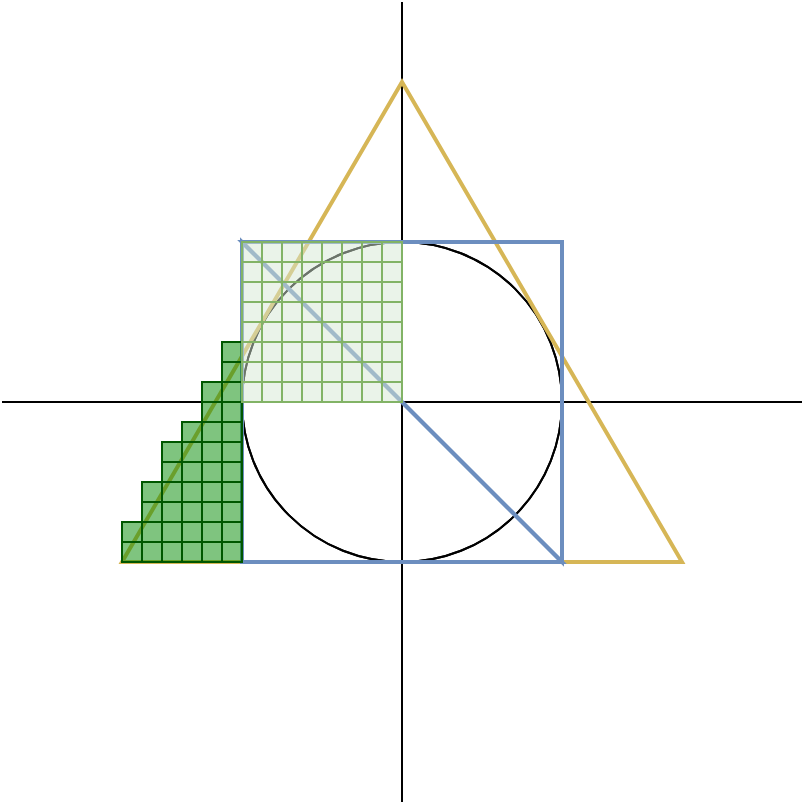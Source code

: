 <mxfile version="13.1.3">
    <diagram id="6hGFLwfOUW9BJ-s0fimq" name="Page-1">
        <mxGraphModel dx="558" dy="292" grid="1" gridSize="10" guides="1" tooltips="1" connect="1" arrows="1" fold="1" page="1" pageScale="1" pageWidth="827" pageHeight="1169" math="0" shadow="0">
            <root>
                <mxCell id="0"/>
                <mxCell id="1" parent="0"/>
                <mxCell id="2" value="" style="endArrow=none;html=1;" edge="1" parent="1">
                    <mxGeometry width="50" height="50" relative="1" as="geometry">
                        <mxPoint x="400" y="640" as="sourcePoint"/>
                        <mxPoint x="400" y="240" as="targetPoint"/>
                    </mxGeometry>
                </mxCell>
                <mxCell id="3" value="" style="endArrow=none;html=1;" edge="1" parent="1">
                    <mxGeometry width="50" height="50" relative="1" as="geometry">
                        <mxPoint x="200" y="440" as="sourcePoint"/>
                        <mxPoint x="600" y="440" as="targetPoint"/>
                    </mxGeometry>
                </mxCell>
                <mxCell id="4" value="" style="ellipse;whiteSpace=wrap;html=1;aspect=fixed;fillColor=none;" vertex="1" parent="1">
                    <mxGeometry x="320" y="360" width="160" height="160" as="geometry"/>
                </mxCell>
                <mxCell id="6" value="" style="verticalLabelPosition=bottom;verticalAlign=top;html=1;shape=mxgraph.basic.acute_triangle;dx=0.5;fillColor=none;strokeColor=#d6b656;" vertex="1" parent="1">
                    <mxGeometry x="260" y="280" width="280" height="240" as="geometry"/>
                </mxCell>
                <mxCell id="7" value="" style="verticalLabelPosition=bottom;verticalAlign=top;html=1;shape=mxgraph.basic.orthogonal_triangle;fillColor=none;strokeColor=#6c8ebf;" vertex="1" parent="1">
                    <mxGeometry x="320" y="360" width="160" height="160" as="geometry"/>
                </mxCell>
                <mxCell id="8" value="" style="verticalLabelPosition=bottom;verticalAlign=top;html=1;shape=mxgraph.basic.orthogonal_triangle;fillColor=none;rotation=-180;strokeColor=#6c8ebf;" vertex="1" parent="1">
                    <mxGeometry x="320" y="360" width="160" height="160" as="geometry"/>
                </mxCell>
                <mxCell id="10" value="Fragments" parent="0"/>
                <mxCell id="11" value="" style="endArrow=none;html=1;" edge="1" parent="10">
                    <mxGeometry width="50" height="50" relative="1" as="geometry">
                        <mxPoint x="400" y="640" as="sourcePoint"/>
                        <mxPoint x="400" y="240" as="targetPoint"/>
                    </mxGeometry>
                </mxCell>
                <mxCell id="12" value="" style="endArrow=none;html=1;" edge="1" parent="10">
                    <mxGeometry width="50" height="50" relative="1" as="geometry">
                        <mxPoint x="200" y="440" as="sourcePoint"/>
                        <mxPoint x="600" y="440" as="targetPoint"/>
                    </mxGeometry>
                </mxCell>
                <mxCell id="13" value="" style="ellipse;whiteSpace=wrap;html=1;aspect=fixed;fillColor=none;" vertex="1" parent="10">
                    <mxGeometry x="320" y="360" width="160" height="160" as="geometry"/>
                </mxCell>
                <mxCell id="14" value="" style="verticalLabelPosition=bottom;verticalAlign=top;html=1;shape=mxgraph.basic.acute_triangle;dx=0.5;fillColor=none;strokeColor=#d6b656;strokeWidth=2;perimeterSpacing=0;" vertex="1" parent="10">
                    <mxGeometry x="260" y="280" width="280" height="240" as="geometry"/>
                </mxCell>
                <mxCell id="15" value="" style="verticalLabelPosition=bottom;verticalAlign=top;html=1;shape=mxgraph.basic.orthogonal_triangle;fillColor=none;strokeColor=#6c8ebf;strokeWidth=2;" vertex="1" parent="10">
                    <mxGeometry x="320" y="360" width="160" height="160" as="geometry"/>
                </mxCell>
                <mxCell id="16" value="" style="verticalLabelPosition=bottom;verticalAlign=top;html=1;shape=mxgraph.basic.orthogonal_triangle;fillColor=none;rotation=-180;strokeColor=#6c8ebf;strokeWidth=2;" vertex="1" parent="10">
                    <mxGeometry x="320" y="360" width="160" height="160" as="geometry"/>
                </mxCell>
                <mxCell id="17" value="" style="rounded=0;whiteSpace=wrap;html=1;fillColor=#d5e8d4;strokeColor=#82b366;fillOpacity=50;" vertex="1" parent="10">
                    <mxGeometry x="320" y="360" width="10" height="10" as="geometry"/>
                </mxCell>
                <mxCell id="18" value="" style="rounded=0;whiteSpace=wrap;html=1;fillColor=#d5e8d4;strokeColor=#82b366;fillOpacity=50;" vertex="1" parent="10">
                    <mxGeometry x="330" y="360" width="10" height="10" as="geometry"/>
                </mxCell>
                <mxCell id="19" value="" style="rounded=0;whiteSpace=wrap;html=1;fillColor=#d5e8d4;strokeColor=#82b366;fillOpacity=50;" vertex="1" parent="10">
                    <mxGeometry x="320" y="370" width="10" height="10" as="geometry"/>
                </mxCell>
                <mxCell id="20" value="" style="rounded=0;whiteSpace=wrap;html=1;fillColor=#d5e8d4;strokeColor=#82b366;fillOpacity=50;" vertex="1" parent="10">
                    <mxGeometry x="330" y="370" width="10" height="10" as="geometry"/>
                </mxCell>
                <mxCell id="33" value="" style="rounded=0;whiteSpace=wrap;html=1;fillColor=#d5e8d4;strokeColor=#82b366;fillOpacity=50;" vertex="1" parent="10">
                    <mxGeometry x="340" y="360" width="10" height="10" as="geometry"/>
                </mxCell>
                <mxCell id="34" value="" style="rounded=0;whiteSpace=wrap;html=1;fillColor=#d5e8d4;strokeColor=#82b366;fillOpacity=50;" vertex="1" parent="10">
                    <mxGeometry x="350" y="360" width="10" height="10" as="geometry"/>
                </mxCell>
                <mxCell id="35" value="" style="rounded=0;whiteSpace=wrap;html=1;fillColor=#d5e8d4;strokeColor=#82b366;fillOpacity=50;" vertex="1" parent="10">
                    <mxGeometry x="340" y="370" width="10" height="10" as="geometry"/>
                </mxCell>
                <mxCell id="36" value="" style="rounded=0;whiteSpace=wrap;html=1;fillColor=#d5e8d4;strokeColor=#82b366;fillOpacity=50;" vertex="1" parent="10">
                    <mxGeometry x="350" y="370" width="10" height="10" as="geometry"/>
                </mxCell>
                <mxCell id="37" value="" style="rounded=0;whiteSpace=wrap;html=1;fillColor=#d5e8d4;strokeColor=#82b366;fillOpacity=50;" vertex="1" parent="10">
                    <mxGeometry x="320" y="380" width="10" height="10" as="geometry"/>
                </mxCell>
                <mxCell id="38" value="" style="rounded=0;whiteSpace=wrap;html=1;fillColor=#d5e8d4;strokeColor=#82b366;fillOpacity=50;" vertex="1" parent="10">
                    <mxGeometry x="330" y="380" width="10" height="10" as="geometry"/>
                </mxCell>
                <mxCell id="39" value="" style="rounded=0;whiteSpace=wrap;html=1;fillColor=#d5e8d4;strokeColor=#82b366;fillOpacity=50;" vertex="1" parent="10">
                    <mxGeometry x="320" y="390" width="10" height="10" as="geometry"/>
                </mxCell>
                <mxCell id="40" value="" style="rounded=0;whiteSpace=wrap;html=1;fillColor=#d5e8d4;strokeColor=#82b366;fillOpacity=50;" vertex="1" parent="10">
                    <mxGeometry x="330" y="390" width="10" height="10" as="geometry"/>
                </mxCell>
                <mxCell id="41" value="" style="rounded=0;whiteSpace=wrap;html=1;fillColor=#d5e8d4;strokeColor=#82b366;fillOpacity=50;" vertex="1" parent="10">
                    <mxGeometry x="340" y="380" width="10" height="10" as="geometry"/>
                </mxCell>
                <mxCell id="42" value="" style="rounded=0;whiteSpace=wrap;html=1;fillColor=#d5e8d4;strokeColor=#82b366;fillOpacity=50;" vertex="1" parent="10">
                    <mxGeometry x="350" y="380" width="10" height="10" as="geometry"/>
                </mxCell>
                <mxCell id="43" value="" style="rounded=0;whiteSpace=wrap;html=1;fillColor=#d5e8d4;strokeColor=#82b366;fillOpacity=50;" vertex="1" parent="10">
                    <mxGeometry x="340" y="390" width="10" height="10" as="geometry"/>
                </mxCell>
                <mxCell id="44" value="" style="rounded=0;whiteSpace=wrap;html=1;fillColor=#d5e8d4;strokeColor=#82b366;fillOpacity=50;" vertex="1" parent="10">
                    <mxGeometry x="350" y="390" width="10" height="10" as="geometry"/>
                </mxCell>
                <mxCell id="45" value="" style="rounded=0;whiteSpace=wrap;html=1;fillColor=#d5e8d4;strokeColor=#82b366;fillOpacity=50;" vertex="1" parent="10">
                    <mxGeometry x="360" y="360" width="10" height="10" as="geometry"/>
                </mxCell>
                <mxCell id="46" value="" style="rounded=0;whiteSpace=wrap;html=1;fillColor=#d5e8d4;strokeColor=#82b366;fillOpacity=50;" vertex="1" parent="10">
                    <mxGeometry x="370" y="360" width="10" height="10" as="geometry"/>
                </mxCell>
                <mxCell id="47" value="" style="rounded=0;whiteSpace=wrap;html=1;fillColor=#d5e8d4;strokeColor=#82b366;fillOpacity=50;" vertex="1" parent="10">
                    <mxGeometry x="360" y="370" width="10" height="10" as="geometry"/>
                </mxCell>
                <mxCell id="48" value="" style="rounded=0;whiteSpace=wrap;html=1;fillColor=#d5e8d4;strokeColor=#82b366;fillOpacity=50;" vertex="1" parent="10">
                    <mxGeometry x="370" y="370" width="10" height="10" as="geometry"/>
                </mxCell>
                <mxCell id="49" value="" style="rounded=0;whiteSpace=wrap;html=1;fillColor=#d5e8d4;strokeColor=#82b366;fillOpacity=50;" vertex="1" parent="10">
                    <mxGeometry x="360" y="380" width="10" height="10" as="geometry"/>
                </mxCell>
                <mxCell id="50" value="" style="rounded=0;whiteSpace=wrap;html=1;fillColor=#d5e8d4;strokeColor=#82b366;fillOpacity=50;" vertex="1" parent="10">
                    <mxGeometry x="370" y="380" width="10" height="10" as="geometry"/>
                </mxCell>
                <mxCell id="51" value="" style="rounded=0;whiteSpace=wrap;html=1;fillColor=#d5e8d4;strokeColor=#82b366;fillOpacity=50;" vertex="1" parent="10">
                    <mxGeometry x="360" y="390" width="10" height="10" as="geometry"/>
                </mxCell>
                <mxCell id="52" value="" style="rounded=0;whiteSpace=wrap;html=1;fillColor=#d5e8d4;strokeColor=#82b366;fillOpacity=50;" vertex="1" parent="10">
                    <mxGeometry x="370" y="390" width="10" height="10" as="geometry"/>
                </mxCell>
                <mxCell id="53" value="" style="rounded=0;whiteSpace=wrap;html=1;fillColor=#008a00;strokeColor=#005700;fillOpacity=50;fontColor=#ffffff;" vertex="1" parent="10">
                    <mxGeometry x="310" y="470" width="10" height="10" as="geometry"/>
                </mxCell>
                <mxCell id="54" value="" style="rounded=0;whiteSpace=wrap;html=1;fillColor=#008a00;strokeColor=#005700;fillOpacity=50;fontColor=#ffffff;" vertex="1" parent="10">
                    <mxGeometry x="310" y="460" width="10" height="10" as="geometry"/>
                </mxCell>
                <mxCell id="55" value="" style="rounded=0;whiteSpace=wrap;html=1;fillColor=#008a00;strokeColor=#005700;fillOpacity=50;fontColor=#ffffff;" vertex="1" parent="10">
                    <mxGeometry x="300" y="470" width="10" height="10" as="geometry"/>
                </mxCell>
                <mxCell id="56" value="" style="rounded=0;whiteSpace=wrap;html=1;fillColor=#008a00;strokeColor=#005700;fillOpacity=50;fontColor=#ffffff;" vertex="1" parent="10">
                    <mxGeometry x="270" y="490" width="10" height="10" as="geometry"/>
                </mxCell>
                <mxCell id="57" value="" style="rounded=0;whiteSpace=wrap;html=1;fillColor=#008a00;strokeColor=#005700;fillOpacity=50;fontColor=#ffffff;" vertex="1" parent="10">
                    <mxGeometry x="280" y="480" width="10" height="10" as="geometry"/>
                </mxCell>
                <mxCell id="58" value="" style="rounded=0;whiteSpace=wrap;html=1;fillColor=#008a00;strokeColor=#005700;fillOpacity=50;fontColor=#ffffff;" vertex="1" parent="10">
                    <mxGeometry x="290" y="480" width="10" height="10" as="geometry"/>
                </mxCell>
                <mxCell id="59" value="" style="rounded=0;whiteSpace=wrap;html=1;fillColor=#008a00;strokeColor=#005700;fillOpacity=50;fontColor=#ffffff;" vertex="1" parent="10">
                    <mxGeometry x="280" y="490" width="10" height="10" as="geometry"/>
                </mxCell>
                <mxCell id="60" value="" style="rounded=0;whiteSpace=wrap;html=1;fillColor=#008a00;strokeColor=#005700;fillOpacity=50;fontColor=#ffffff;" vertex="1" parent="10">
                    <mxGeometry x="290" y="490" width="10" height="10" as="geometry"/>
                </mxCell>
                <mxCell id="61" value="" style="rounded=0;whiteSpace=wrap;html=1;fillColor=#008a00;strokeColor=#005700;fillOpacity=50;fontColor=#ffffff;" vertex="1" parent="10">
                    <mxGeometry x="260" y="500" width="10" height="10" as="geometry"/>
                </mxCell>
                <mxCell id="62" value="" style="rounded=0;whiteSpace=wrap;html=1;fillColor=#008a00;strokeColor=#005700;fillOpacity=50;fontColor=#ffffff;" vertex="1" parent="10">
                    <mxGeometry x="270" y="500" width="10" height="10" as="geometry"/>
                </mxCell>
                <mxCell id="63" value="" style="rounded=0;whiteSpace=wrap;html=1;fillColor=#008a00;strokeColor=#005700;fillOpacity=50;fontColor=#ffffff;" vertex="1" parent="10">
                    <mxGeometry x="260" y="510" width="10" height="10" as="geometry"/>
                </mxCell>
                <mxCell id="64" value="" style="rounded=0;whiteSpace=wrap;html=1;fillColor=#008a00;strokeColor=#005700;fillOpacity=50;fontColor=#ffffff;" vertex="1" parent="10">
                    <mxGeometry x="270" y="510" width="10" height="10" as="geometry"/>
                </mxCell>
                <mxCell id="65" value="" style="rounded=0;whiteSpace=wrap;html=1;fillColor=#008a00;strokeColor=#005700;fillOpacity=50;fontColor=#ffffff;" vertex="1" parent="10">
                    <mxGeometry x="280" y="500" width="10" height="10" as="geometry"/>
                </mxCell>
                <mxCell id="66" value="" style="rounded=0;whiteSpace=wrap;html=1;fillColor=#008a00;strokeColor=#005700;fillOpacity=50;fontColor=#ffffff;" vertex="1" parent="10">
                    <mxGeometry x="290" y="500" width="10" height="10" as="geometry"/>
                </mxCell>
                <mxCell id="67" value="" style="rounded=0;whiteSpace=wrap;html=1;fillColor=#008a00;strokeColor=#005700;fillOpacity=50;fontColor=#ffffff;" vertex="1" parent="10">
                    <mxGeometry x="280" y="510" width="10" height="10" as="geometry"/>
                </mxCell>
                <mxCell id="68" value="" style="rounded=0;whiteSpace=wrap;html=1;fillColor=#008a00;strokeColor=#005700;fillOpacity=50;fontColor=#ffffff;" vertex="1" parent="10">
                    <mxGeometry x="290" y="510" width="10" height="10" as="geometry"/>
                </mxCell>
                <mxCell id="69" value="" style="rounded=0;whiteSpace=wrap;html=1;fillColor=#008a00;strokeColor=#005700;fillOpacity=50;fontColor=#ffffff;" vertex="1" parent="10">
                    <mxGeometry x="300" y="480" width="10" height="10" as="geometry"/>
                </mxCell>
                <mxCell id="70" value="" style="rounded=0;whiteSpace=wrap;html=1;fillColor=#008a00;strokeColor=#005700;fillOpacity=50;fontColor=#ffffff;" vertex="1" parent="10">
                    <mxGeometry x="310" y="480" width="10" height="10" as="geometry"/>
                </mxCell>
                <mxCell id="71" value="" style="rounded=0;whiteSpace=wrap;html=1;fillColor=#008a00;strokeColor=#005700;fillOpacity=50;fontColor=#ffffff;" vertex="1" parent="10">
                    <mxGeometry x="300" y="490" width="10" height="10" as="geometry"/>
                </mxCell>
                <mxCell id="72" value="" style="rounded=0;whiteSpace=wrap;html=1;fillColor=#008a00;strokeColor=#005700;fillOpacity=50;fontColor=#ffffff;" vertex="1" parent="10">
                    <mxGeometry x="310" y="490" width="10" height="10" as="geometry"/>
                </mxCell>
                <mxCell id="73" value="" style="rounded=0;whiteSpace=wrap;html=1;fillColor=#008a00;strokeColor=#005700;fillOpacity=50;fontColor=#ffffff;" vertex="1" parent="10">
                    <mxGeometry x="300" y="500" width="10" height="10" as="geometry"/>
                </mxCell>
                <mxCell id="74" value="" style="rounded=0;whiteSpace=wrap;html=1;fillColor=#008a00;strokeColor=#005700;fillOpacity=50;fontColor=#ffffff;" vertex="1" parent="10">
                    <mxGeometry x="310" y="500" width="10" height="10" as="geometry"/>
                </mxCell>
                <mxCell id="75" value="" style="rounded=0;whiteSpace=wrap;html=1;fillColor=#008a00;strokeColor=#005700;fillOpacity=50;fontColor=#ffffff;" vertex="1" parent="10">
                    <mxGeometry x="300" y="510" width="10" height="10" as="geometry"/>
                </mxCell>
                <mxCell id="76" value="" style="rounded=0;whiteSpace=wrap;html=1;fillColor=#008a00;strokeColor=#005700;fillOpacity=50;fontColor=#ffffff;" vertex="1" parent="10">
                    <mxGeometry x="310" y="510" width="10" height="10" as="geometry"/>
                </mxCell>
                <mxCell id="77" value="" style="rounded=0;whiteSpace=wrap;html=1;fillColor=#008a00;strokeColor=#005700;fillOpacity=50;fontColor=#ffffff;" vertex="1" parent="10">
                    <mxGeometry x="300" y="460" width="10" height="10" as="geometry"/>
                </mxCell>
                <mxCell id="78" value="" style="rounded=0;whiteSpace=wrap;html=1;fillColor=#008a00;strokeColor=#005700;fillOpacity=50;fontColor=#ffffff;" vertex="1" parent="10">
                    <mxGeometry x="310" y="450" width="10" height="10" as="geometry"/>
                </mxCell>
                <mxCell id="79" value="" style="rounded=0;whiteSpace=wrap;html=1;fillColor=#008a00;strokeColor=#005700;fillOpacity=50;fontColor=#ffffff;" vertex="1" parent="10">
                    <mxGeometry x="310" y="440" width="10" height="10" as="geometry"/>
                </mxCell>
                <mxCell id="80" value="" style="rounded=0;whiteSpace=wrap;html=1;fillColor=#008a00;strokeColor=#005700;fillOpacity=50;fontColor=#ffffff;" vertex="1" parent="10">
                    <mxGeometry x="310" y="430" width="10" height="10" as="geometry"/>
                </mxCell>
                <mxCell id="81" value="" style="rounded=0;whiteSpace=wrap;html=1;fillColor=#008a00;strokeColor=#005700;fillOpacity=50;fontColor=#ffffff;" vertex="1" parent="10">
                    <mxGeometry x="300" y="450" width="10" height="10" as="geometry"/>
                </mxCell>
                <mxCell id="82" value="" style="rounded=0;whiteSpace=wrap;html=1;fillColor=#008a00;strokeColor=#005700;fillOpacity=50;fontColor=#ffffff;" vertex="1" parent="10">
                    <mxGeometry x="290" y="470" width="10" height="10" as="geometry"/>
                </mxCell>
                <mxCell id="83" value="" style="rounded=0;whiteSpace=wrap;html=1;fillColor=#008a00;strokeColor=#005700;fillOpacity=50;fontColor=#ffffff;" vertex="1" parent="10">
                    <mxGeometry x="290" y="460" width="10" height="10" as="geometry"/>
                </mxCell>
                <mxCell id="84" value="" style="rounded=0;whiteSpace=wrap;html=1;fillColor=#008a00;strokeColor=#005700;fillOpacity=50;fontColor=#ffffff;" vertex="1" parent="10">
                    <mxGeometry x="300" y="440" width="10" height="10" as="geometry"/>
                </mxCell>
                <mxCell id="85" value="" style="rounded=0;whiteSpace=wrap;html=1;fillColor=#008a00;strokeColor=#005700;fillOpacity=50;fontColor=#ffffff;" vertex="1" parent="10">
                    <mxGeometry x="280" y="470" width="10" height="10" as="geometry"/>
                </mxCell>
                <mxCell id="86" value="" style="rounded=0;whiteSpace=wrap;html=1;fillColor=#008a00;strokeColor=#005700;fillOpacity=50;fontColor=#ffffff;" vertex="1" parent="10">
                    <mxGeometry x="270" y="480" width="10" height="10" as="geometry"/>
                </mxCell>
                <mxCell id="87" value="" style="rounded=0;whiteSpace=wrap;html=1;fillColor=#008a00;strokeColor=#005700;fillOpacity=50;fontColor=#ffffff;" vertex="1" parent="10">
                    <mxGeometry x="290" y="450" width="10" height="10" as="geometry"/>
                </mxCell>
                <mxCell id="88" value="" style="rounded=0;whiteSpace=wrap;html=1;fillColor=#008a00;strokeColor=#005700;fillOpacity=50;fontColor=#ffffff;" vertex="1" parent="10">
                    <mxGeometry x="310" y="420" width="10" height="10" as="geometry"/>
                </mxCell>
                <mxCell id="89" value="" style="rounded=0;whiteSpace=wrap;html=1;fillColor=#008a00;strokeColor=#005700;fillOpacity=50;fontColor=#ffffff;" vertex="1" parent="10">
                    <mxGeometry x="310" y="410" width="10" height="10" as="geometry"/>
                </mxCell>
                <mxCell id="90" value="" style="rounded=0;whiteSpace=wrap;html=1;fillColor=#008a00;strokeColor=#005700;fillOpacity=50;fontColor=#ffffff;" vertex="1" parent="10">
                    <mxGeometry x="300" y="430" width="10" height="10" as="geometry"/>
                </mxCell>
                <mxCell id="91" value="" style="rounded=0;whiteSpace=wrap;html=1;fillColor=#008a00;strokeColor=#005700;fillOpacity=50;fontColor=#ffffff;" vertex="1" parent="10">
                    <mxGeometry x="280" y="460" width="10" height="10" as="geometry"/>
                </mxCell>
                <mxCell id="116" value="" style="rounded=0;whiteSpace=wrap;html=1;fillColor=#d5e8d4;strokeColor=#82b366;fillOpacity=50;" vertex="1" parent="10">
                    <mxGeometry x="380" y="360" width="10" height="10" as="geometry"/>
                </mxCell>
                <mxCell id="117" value="" style="rounded=0;whiteSpace=wrap;html=1;fillColor=#d5e8d4;strokeColor=#82b366;fillOpacity=50;" vertex="1" parent="10">
                    <mxGeometry x="390" y="360" width="10" height="10" as="geometry"/>
                </mxCell>
                <mxCell id="118" value="" style="rounded=0;whiteSpace=wrap;html=1;fillColor=#d5e8d4;strokeColor=#82b366;fillOpacity=50;" vertex="1" parent="10">
                    <mxGeometry x="380" y="370" width="10" height="10" as="geometry"/>
                </mxCell>
                <mxCell id="119" value="" style="rounded=0;whiteSpace=wrap;html=1;fillColor=#d5e8d4;strokeColor=#82b366;fillOpacity=50;" vertex="1" parent="10">
                    <mxGeometry x="390" y="370" width="10" height="10" as="geometry"/>
                </mxCell>
                <mxCell id="124" value="" style="rounded=0;whiteSpace=wrap;html=1;fillColor=#d5e8d4;strokeColor=#82b366;fillOpacity=50;" vertex="1" parent="10">
                    <mxGeometry x="380" y="380" width="10" height="10" as="geometry"/>
                </mxCell>
                <mxCell id="125" value="" style="rounded=0;whiteSpace=wrap;html=1;fillColor=#d5e8d4;strokeColor=#82b366;fillOpacity=50;" vertex="1" parent="10">
                    <mxGeometry x="390" y="380" width="10" height="10" as="geometry"/>
                </mxCell>
                <mxCell id="126" value="" style="rounded=0;whiteSpace=wrap;html=1;fillColor=#d5e8d4;strokeColor=#82b366;fillOpacity=50;" vertex="1" parent="10">
                    <mxGeometry x="380" y="390" width="10" height="10" as="geometry"/>
                </mxCell>
                <mxCell id="127" value="" style="rounded=0;whiteSpace=wrap;html=1;fillColor=#d5e8d4;strokeColor=#82b366;fillOpacity=50;" vertex="1" parent="10">
                    <mxGeometry x="390" y="390" width="10" height="10" as="geometry"/>
                </mxCell>
                <mxCell id="140" value="" style="rounded=0;whiteSpace=wrap;html=1;fillColor=#d5e8d4;strokeColor=#82b366;fillOpacity=50;" vertex="1" parent="10">
                    <mxGeometry x="320" y="400" width="10" height="10" as="geometry"/>
                </mxCell>
                <mxCell id="141" value="" style="rounded=0;whiteSpace=wrap;html=1;fillColor=#d5e8d4;strokeColor=#82b366;fillOpacity=50;" vertex="1" parent="10">
                    <mxGeometry x="330" y="400" width="10" height="10" as="geometry"/>
                </mxCell>
                <mxCell id="142" value="" style="rounded=0;whiteSpace=wrap;html=1;fillColor=#d5e8d4;strokeColor=#82b366;fillOpacity=50;" vertex="1" parent="10">
                    <mxGeometry x="320" y="410" width="10" height="10" as="geometry"/>
                </mxCell>
                <mxCell id="143" value="" style="rounded=0;whiteSpace=wrap;html=1;fillColor=#d5e8d4;strokeColor=#82b366;fillOpacity=50;" vertex="1" parent="10">
                    <mxGeometry x="330" y="410" width="10" height="10" as="geometry"/>
                </mxCell>
                <mxCell id="144" value="" style="rounded=0;whiteSpace=wrap;html=1;fillColor=#d5e8d4;strokeColor=#82b366;fillOpacity=50;" vertex="1" parent="10">
                    <mxGeometry x="340" y="400" width="10" height="10" as="geometry"/>
                </mxCell>
                <mxCell id="145" value="" style="rounded=0;whiteSpace=wrap;html=1;fillColor=#d5e8d4;strokeColor=#82b366;fillOpacity=50;" vertex="1" parent="10">
                    <mxGeometry x="350" y="400" width="10" height="10" as="geometry"/>
                </mxCell>
                <mxCell id="146" value="" style="rounded=0;whiteSpace=wrap;html=1;fillColor=#d5e8d4;strokeColor=#82b366;fillOpacity=50;" vertex="1" parent="10">
                    <mxGeometry x="340" y="410" width="10" height="10" as="geometry"/>
                </mxCell>
                <mxCell id="147" value="" style="rounded=0;whiteSpace=wrap;html=1;fillColor=#d5e8d4;strokeColor=#82b366;fillOpacity=50;" vertex="1" parent="10">
                    <mxGeometry x="350" y="410" width="10" height="10" as="geometry"/>
                </mxCell>
                <mxCell id="148" value="" style="rounded=0;whiteSpace=wrap;html=1;fillColor=#d5e8d4;strokeColor=#82b366;fillOpacity=50;" vertex="1" parent="10">
                    <mxGeometry x="320" y="420" width="10" height="10" as="geometry"/>
                </mxCell>
                <mxCell id="149" value="" style="rounded=0;whiteSpace=wrap;html=1;fillColor=#d5e8d4;strokeColor=#82b366;fillOpacity=50;" vertex="1" parent="10">
                    <mxGeometry x="330" y="420" width="10" height="10" as="geometry"/>
                </mxCell>
                <mxCell id="150" value="" style="rounded=0;whiteSpace=wrap;html=1;fillColor=#d5e8d4;strokeColor=#82b366;fillOpacity=50;" vertex="1" parent="10">
                    <mxGeometry x="320" y="430" width="10" height="10" as="geometry"/>
                </mxCell>
                <mxCell id="151" value="" style="rounded=0;whiteSpace=wrap;html=1;fillColor=#d5e8d4;strokeColor=#82b366;fillOpacity=50;" vertex="1" parent="10">
                    <mxGeometry x="330" y="430" width="10" height="10" as="geometry"/>
                </mxCell>
                <mxCell id="152" value="" style="rounded=0;whiteSpace=wrap;html=1;fillColor=#d5e8d4;strokeColor=#82b366;fillOpacity=50;" vertex="1" parent="10">
                    <mxGeometry x="340" y="420" width="10" height="10" as="geometry"/>
                </mxCell>
                <mxCell id="153" value="" style="rounded=0;whiteSpace=wrap;html=1;fillColor=#d5e8d4;strokeColor=#82b366;fillOpacity=50;" vertex="1" parent="10">
                    <mxGeometry x="350" y="420" width="10" height="10" as="geometry"/>
                </mxCell>
                <mxCell id="154" value="" style="rounded=0;whiteSpace=wrap;html=1;fillColor=#d5e8d4;strokeColor=#82b366;fillOpacity=50;" vertex="1" parent="10">
                    <mxGeometry x="340" y="430" width="10" height="10" as="geometry"/>
                </mxCell>
                <mxCell id="155" value="" style="rounded=0;whiteSpace=wrap;html=1;fillColor=#d5e8d4;strokeColor=#82b366;fillOpacity=50;" vertex="1" parent="10">
                    <mxGeometry x="350" y="430" width="10" height="10" as="geometry"/>
                </mxCell>
                <mxCell id="156" value="" style="rounded=0;whiteSpace=wrap;html=1;fillColor=#d5e8d4;strokeColor=#82b366;fillOpacity=50;" vertex="1" parent="10">
                    <mxGeometry x="360" y="400" width="10" height="10" as="geometry"/>
                </mxCell>
                <mxCell id="157" value="" style="rounded=0;whiteSpace=wrap;html=1;fillColor=#d5e8d4;strokeColor=#82b366;fillOpacity=50;" vertex="1" parent="10">
                    <mxGeometry x="370" y="400" width="10" height="10" as="geometry"/>
                </mxCell>
                <mxCell id="158" value="" style="rounded=0;whiteSpace=wrap;html=1;fillColor=#d5e8d4;strokeColor=#82b366;fillOpacity=50;" vertex="1" parent="10">
                    <mxGeometry x="360" y="410" width="10" height="10" as="geometry"/>
                </mxCell>
                <mxCell id="159" value="" style="rounded=0;whiteSpace=wrap;html=1;fillColor=#d5e8d4;strokeColor=#82b366;fillOpacity=50;" vertex="1" parent="10">
                    <mxGeometry x="370" y="410" width="10" height="10" as="geometry"/>
                </mxCell>
                <mxCell id="160" value="" style="rounded=0;whiteSpace=wrap;html=1;fillColor=#d5e8d4;strokeColor=#82b366;fillOpacity=50;" vertex="1" parent="10">
                    <mxGeometry x="360" y="420" width="10" height="10" as="geometry"/>
                </mxCell>
                <mxCell id="161" value="" style="rounded=0;whiteSpace=wrap;html=1;fillColor=#d5e8d4;strokeColor=#82b366;fillOpacity=50;" vertex="1" parent="10">
                    <mxGeometry x="370" y="420" width="10" height="10" as="geometry"/>
                </mxCell>
                <mxCell id="162" value="" style="rounded=0;whiteSpace=wrap;html=1;fillColor=#d5e8d4;strokeColor=#82b366;fillOpacity=50;" vertex="1" parent="10">
                    <mxGeometry x="360" y="430" width="10" height="10" as="geometry"/>
                </mxCell>
                <mxCell id="163" value="" style="rounded=0;whiteSpace=wrap;html=1;fillColor=#d5e8d4;strokeColor=#82b366;fillOpacity=50;" vertex="1" parent="10">
                    <mxGeometry x="370" y="430" width="10" height="10" as="geometry"/>
                </mxCell>
                <mxCell id="164" value="" style="rounded=0;whiteSpace=wrap;html=1;fillColor=#d5e8d4;strokeColor=#82b366;fillOpacity=50;" vertex="1" parent="10">
                    <mxGeometry x="380" y="400" width="10" height="10" as="geometry"/>
                </mxCell>
                <mxCell id="165" value="" style="rounded=0;whiteSpace=wrap;html=1;fillColor=#d5e8d4;strokeColor=#82b366;fillOpacity=50;" vertex="1" parent="10">
                    <mxGeometry x="390" y="400" width="10" height="10" as="geometry"/>
                </mxCell>
                <mxCell id="166" value="" style="rounded=0;whiteSpace=wrap;html=1;fillColor=#d5e8d4;strokeColor=#82b366;fillOpacity=50;" vertex="1" parent="10">
                    <mxGeometry x="380" y="410" width="10" height="10" as="geometry"/>
                </mxCell>
                <mxCell id="167" value="" style="rounded=0;whiteSpace=wrap;html=1;fillColor=#d5e8d4;strokeColor=#82b366;fillOpacity=50;" vertex="1" parent="10">
                    <mxGeometry x="390" y="410" width="10" height="10" as="geometry"/>
                </mxCell>
                <mxCell id="172" value="" style="rounded=0;whiteSpace=wrap;html=1;fillColor=#d5e8d4;strokeColor=#82b366;fillOpacity=50;" vertex="1" parent="10">
                    <mxGeometry x="380" y="420" width="10" height="10" as="geometry"/>
                </mxCell>
                <mxCell id="173" value="" style="rounded=0;whiteSpace=wrap;html=1;fillColor=#d5e8d4;strokeColor=#82b366;fillOpacity=50;" vertex="1" parent="10">
                    <mxGeometry x="390" y="420" width="10" height="10" as="geometry"/>
                </mxCell>
                <mxCell id="174" value="" style="rounded=0;whiteSpace=wrap;html=1;fillColor=#d5e8d4;strokeColor=#82b366;fillOpacity=50;" vertex="1" parent="10">
                    <mxGeometry x="380" y="430" width="10" height="10" as="geometry"/>
                </mxCell>
                <mxCell id="175" value="" style="rounded=0;whiteSpace=wrap;html=1;fillColor=#d5e8d4;strokeColor=#82b366;fillOpacity=50;" vertex="1" parent="10">
                    <mxGeometry x="390" y="430" width="10" height="10" as="geometry"/>
                </mxCell>
            </root>
        </mxGraphModel>
    </diagram>
</mxfile>